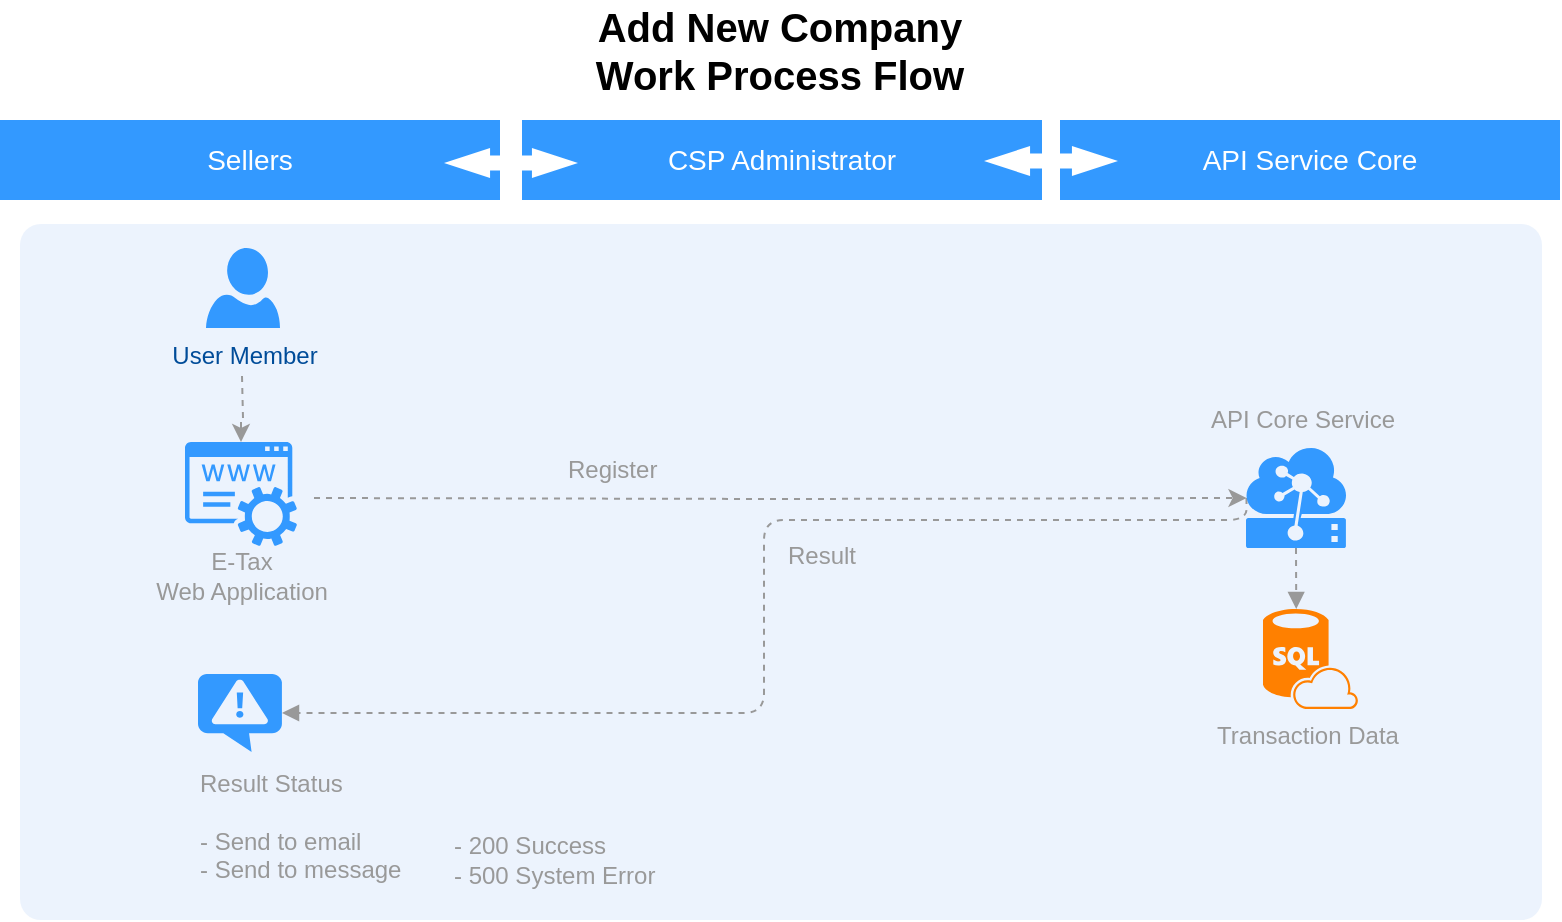 <mxfile version="10.8.0" type="github"><diagram id="Dl1dfu2-kZtuIZShn5Po" name="Page-1"><mxGraphModel dx="1220" dy="634" grid="1" gridSize="10" guides="1" tooltips="1" connect="1" arrows="1" fold="1" page="1" pageScale="1" pageWidth="827" pageHeight="1169" math="0" shadow="0"><root><mxCell id="0"/><mxCell id="1" parent="0"/><mxCell id="sVrNC7nZyOKUeq10wNxr-1" value="" style="rounded=1;whiteSpace=wrap;html=1;strokeColor=none;strokeWidth=1;fillColor=#dae8fc;fontSize=12;align=center;arcSize=3;opacity=50;" vertex="1" parent="1"><mxGeometry x="40" y="132" width="761" height="348" as="geometry"/></mxCell><mxCell id="sVrNC7nZyOKUeq10wNxr-2" value="Sellers" style="whiteSpace=wrap;html=1;dashed=1;strokeColor=none;strokeWidth=2;fillColor=#3399FF;fontFamily=Helvetica;fontSize=14;fontColor=#FFFFFF;fontStyle=0" vertex="1" parent="1"><mxGeometry x="30" y="80" width="250" height="40" as="geometry"/></mxCell><mxCell id="sVrNC7nZyOKUeq10wNxr-3" value="CSP Administrator" style="whiteSpace=wrap;html=1;dashed=1;strokeColor=none;strokeWidth=2;fillColor=#3399FF;fontFamily=Helvetica;fontSize=14;fontColor=#FFFFFF;fontStyle=0" vertex="1" parent="1"><mxGeometry x="291" y="80" width="260" height="40" as="geometry"/></mxCell><mxCell id="sVrNC7nZyOKUeq10wNxr-4" value="API Service Core" style="whiteSpace=wrap;html=1;dashed=1;strokeColor=none;strokeWidth=2;fillColor=#3399FF;fontFamily=Helvetica;fontSize=14;fontColor=#FFFFFF;fontStyle=0" vertex="1" parent="1"><mxGeometry x="560" y="80" width="250" height="40" as="geometry"/></mxCell><mxCell id="sVrNC7nZyOKUeq10wNxr-5" value="" style="shape=mxgraph.arrows.two_way_arrow_horizontal;html=1;verticalLabelPosition=bottom;verticalAlign=top;strokeWidth=2;strokeColor=none;dashed=1;fillColor=#FFFFFF;fontFamily=Verdana;fontSize=12;fontColor=#00BEF2" vertex="1" parent="1"><mxGeometry x="522" y="93" width="67" height="15" as="geometry"/></mxCell><mxCell id="sVrNC7nZyOKUeq10wNxr-6" value="User Member" style="verticalLabelPosition=bottom;html=1;verticalAlign=top;strokeColor=none;fillColor=#3399FF;shape=mxgraph.azure.user;dashed=1;fontSize=12;fontColor=#004C99" vertex="1" parent="1"><mxGeometry x="133" y="144" width="37" height="40" as="geometry"/></mxCell><mxCell id="sVrNC7nZyOKUeq10wNxr-7" value="Add New Company&lt;br&gt;Work Process Flow" style="text;html=1;strokeColor=none;fillColor=none;align=center;verticalAlign=middle;whiteSpace=wrap;rounded=0;fontStyle=1;fontSize=20;" vertex="1" parent="1"><mxGeometry x="290" y="20" width="260" height="50" as="geometry"/></mxCell><mxCell id="sVrNC7nZyOKUeq10wNxr-8" value="" style="shape=mxgraph.arrows.two_way_arrow_horizontal;html=1;verticalLabelPosition=bottom;verticalAlign=top;strokeWidth=2;strokeColor=none;dashed=1;fillColor=#FFFFFF;fontFamily=Verdana;fontSize=12;fontColor=#00BEF2" vertex="1" parent="1"><mxGeometry x="252" y="94" width="67" height="15" as="geometry"/></mxCell><mxCell id="sVrNC7nZyOKUeq10wNxr-9" style="edgeStyle=orthogonalEdgeStyle;rounded=0;orthogonalLoop=1;jettySize=auto;html=1;fontSize=14;strokeColor=#999999;dashed=1;entryX=0.005;entryY=0.5;entryDx=0;entryDy=0;entryPerimeter=0;" edge="1" parent="1" target="sVrNC7nZyOKUeq10wNxr-21"><mxGeometry relative="1" as="geometry"><mxPoint x="521" y="269" as="targetPoint"/><mxPoint x="187" y="269" as="sourcePoint"/></mxGeometry></mxCell><mxCell id="sVrNC7nZyOKUeq10wNxr-10" value="Register" style="text;html=1;strokeColor=none;fillColor=none;align=left;verticalAlign=middle;whiteSpace=wrap;rounded=0;fontSize=12;fontColor=#999999;" vertex="1" parent="1"><mxGeometry x="312" y="245" width="59" height="20" as="geometry"/></mxCell><mxCell id="sVrNC7nZyOKUeq10wNxr-11" value="" style="group" vertex="1" connectable="0" parent="1"><mxGeometry x="95.5" y="288" width="110" height="82" as="geometry"/></mxCell><mxCell id="sVrNC7nZyOKUeq10wNxr-12" value="" style="pointerEvents=1;shadow=0;dashed=0;html=1;strokeColor=none;fillColor=#3399FF;labelPosition=center;verticalLabelPosition=bottom;verticalAlign=top;outlineConnect=0;align=center;shape=mxgraph.office.services.registrar_service;" vertex="1" parent="sVrNC7nZyOKUeq10wNxr-11"><mxGeometry x="27" y="-47" width="56" height="52" as="geometry"/></mxCell><mxCell id="sVrNC7nZyOKUeq10wNxr-13" value="E-Tax &lt;br&gt;Web Application" style="text;html=1;strokeColor=none;fillColor=none;align=center;verticalAlign=middle;whiteSpace=wrap;rounded=0;fontSize=12;fontColor=#999999;" vertex="1" parent="sVrNC7nZyOKUeq10wNxr-11"><mxGeometry y="5" width="110" height="30" as="geometry"/></mxCell><mxCell id="sVrNC7nZyOKUeq10wNxr-14" style="edgeStyle=orthogonalEdgeStyle;rounded=0;orthogonalLoop=1;jettySize=auto;html=1;exitX=0.5;exitY=1;exitDx=0;exitDy=0;dashed=1;strokeColor=#999999;" edge="1" parent="1" target="sVrNC7nZyOKUeq10wNxr-12"><mxGeometry relative="1" as="geometry"><mxPoint x="151" y="208" as="sourcePoint"/><mxPoint x="151" y="264" as="targetPoint"/></mxGeometry></mxCell><mxCell id="sVrNC7nZyOKUeq10wNxr-15" value="" style="group" vertex="1" connectable="0" parent="1"><mxGeometry x="630.5" y="321.5" width="108" height="79" as="geometry"/></mxCell><mxCell id="sVrNC7nZyOKUeq10wNxr-16" value="" style="group" vertex="1" connectable="0" parent="sVrNC7nZyOKUeq10wNxr-15"><mxGeometry width="108" height="79" as="geometry"/></mxCell><mxCell id="sVrNC7nZyOKUeq10wNxr-17" value="Transaction Data" style="text;html=1;strokeColor=none;fillColor=none;align=center;verticalAlign=middle;whiteSpace=wrap;rounded=0;fontSize=12;fontColor=#999999;" vertex="1" parent="sVrNC7nZyOKUeq10wNxr-16"><mxGeometry x="-1" y="52" width="108" height="29" as="geometry"/></mxCell><mxCell id="sVrNC7nZyOKUeq10wNxr-18" value="" style="verticalLabelPosition=bottom;html=1;verticalAlign=top;align=center;strokeColor=none;fillColor=#FF8000;shape=mxgraph.azure.sql_database_sql_azure;fontSize=12;fontColor=#999999;" vertex="1" parent="sVrNC7nZyOKUeq10wNxr-16"><mxGeometry x="31" y="3" width="47.5" height="50" as="geometry"/></mxCell><mxCell id="sVrNC7nZyOKUeq10wNxr-19" style="edgeStyle=orthogonalEdgeStyle;rounded=1;orthogonalLoop=1;jettySize=auto;html=1;exitX=0.5;exitY=1;exitDx=0;exitDy=0;exitPerimeter=0;entryX=0.35;entryY=0;entryDx=0;entryDy=0;entryPerimeter=0;dashed=1;startArrow=none;startFill=0;endArrow=block;endFill=1;strokeColor=#999999;fontSize=12;fontColor=#999999;" edge="1" parent="1" source="sVrNC7nZyOKUeq10wNxr-21" target="sVrNC7nZyOKUeq10wNxr-18"><mxGeometry relative="1" as="geometry"/></mxCell><mxCell id="sVrNC7nZyOKUeq10wNxr-20" style="edgeStyle=orthogonalEdgeStyle;rounded=1;orthogonalLoop=1;jettySize=auto;html=1;exitX=0.005;exitY=0.5;exitDx=0;exitDy=0;exitPerimeter=0;entryX=1;entryY=0.5;entryDx=0;entryDy=0;entryPerimeter=0;dashed=1;startArrow=none;startFill=0;endArrow=block;endFill=1;strokeColor=#999999;fontSize=12;fontColor=#999999;" edge="1" parent="1" source="sVrNC7nZyOKUeq10wNxr-21" target="sVrNC7nZyOKUeq10wNxr-23"><mxGeometry relative="1" as="geometry"><Array as="points"><mxPoint x="653" y="280"/><mxPoint x="412" y="280"/><mxPoint x="412" y="377"/></Array></mxGeometry></mxCell><mxCell id="sVrNC7nZyOKUeq10wNxr-21" value="" style="shadow=0;dashed=0;html=1;strokeColor=none;labelPosition=center;verticalLabelPosition=bottom;verticalAlign=top;align=center;shape=mxgraph.mscae.cloud.iot_edge;fillColor=#3399FF;pointerEvents=1;fontSize=12;fontColor=#999999;" vertex="1" parent="1"><mxGeometry x="653" y="244" width="50" height="50" as="geometry"/></mxCell><mxCell id="sVrNC7nZyOKUeq10wNxr-22" value="API Core Service" style="text;html=1;strokeColor=none;fillColor=none;align=center;verticalAlign=middle;whiteSpace=wrap;rounded=0;fontSize=12;fontColor=#999999;" vertex="1" parent="1"><mxGeometry x="631" y="215" width="101" height="29" as="geometry"/></mxCell><mxCell id="sVrNC7nZyOKUeq10wNxr-23" value="" style="verticalLabelPosition=bottom;html=1;verticalAlign=top;align=center;strokeColor=none;fillColor=#3399FF;shape=mxgraph.azure.notification_topic;fontSize=12;fontColor=#999999;" vertex="1" parent="1"><mxGeometry x="129" y="357" width="42" height="39" as="geometry"/></mxCell><mxCell id="sVrNC7nZyOKUeq10wNxr-24" value="Result Status&lt;br&gt;&lt;br&gt;- Send to email&lt;br&gt;- Send to message&lt;br&gt;" style="text;html=1;strokeColor=none;fillColor=none;align=left;verticalAlign=middle;whiteSpace=wrap;rounded=0;fontSize=12;fontColor=#999999;" vertex="1" parent="1"><mxGeometry x="128" y="396" width="152" height="74" as="geometry"/></mxCell><mxCell id="sVrNC7nZyOKUeq10wNxr-25" value="Result&amp;nbsp;" style="text;html=1;strokeColor=none;fillColor=none;align=left;verticalAlign=middle;whiteSpace=wrap;rounded=0;fontSize=12;fontColor=#999999;" vertex="1" parent="1"><mxGeometry x="422" y="288" width="59" height="20" as="geometry"/></mxCell><mxCell id="sVrNC7nZyOKUeq10wNxr-26" value="- 200 Success&lt;br&gt;- 500 System Error&lt;br&gt;" style="text;html=1;strokeColor=none;fillColor=none;align=left;verticalAlign=middle;whiteSpace=wrap;rounded=0;fontSize=12;fontColor=#999999;" vertex="1" parent="1"><mxGeometry x="254.5" y="433" width="152" height="34" as="geometry"/></mxCell></root></mxGraphModel></diagram></mxfile>